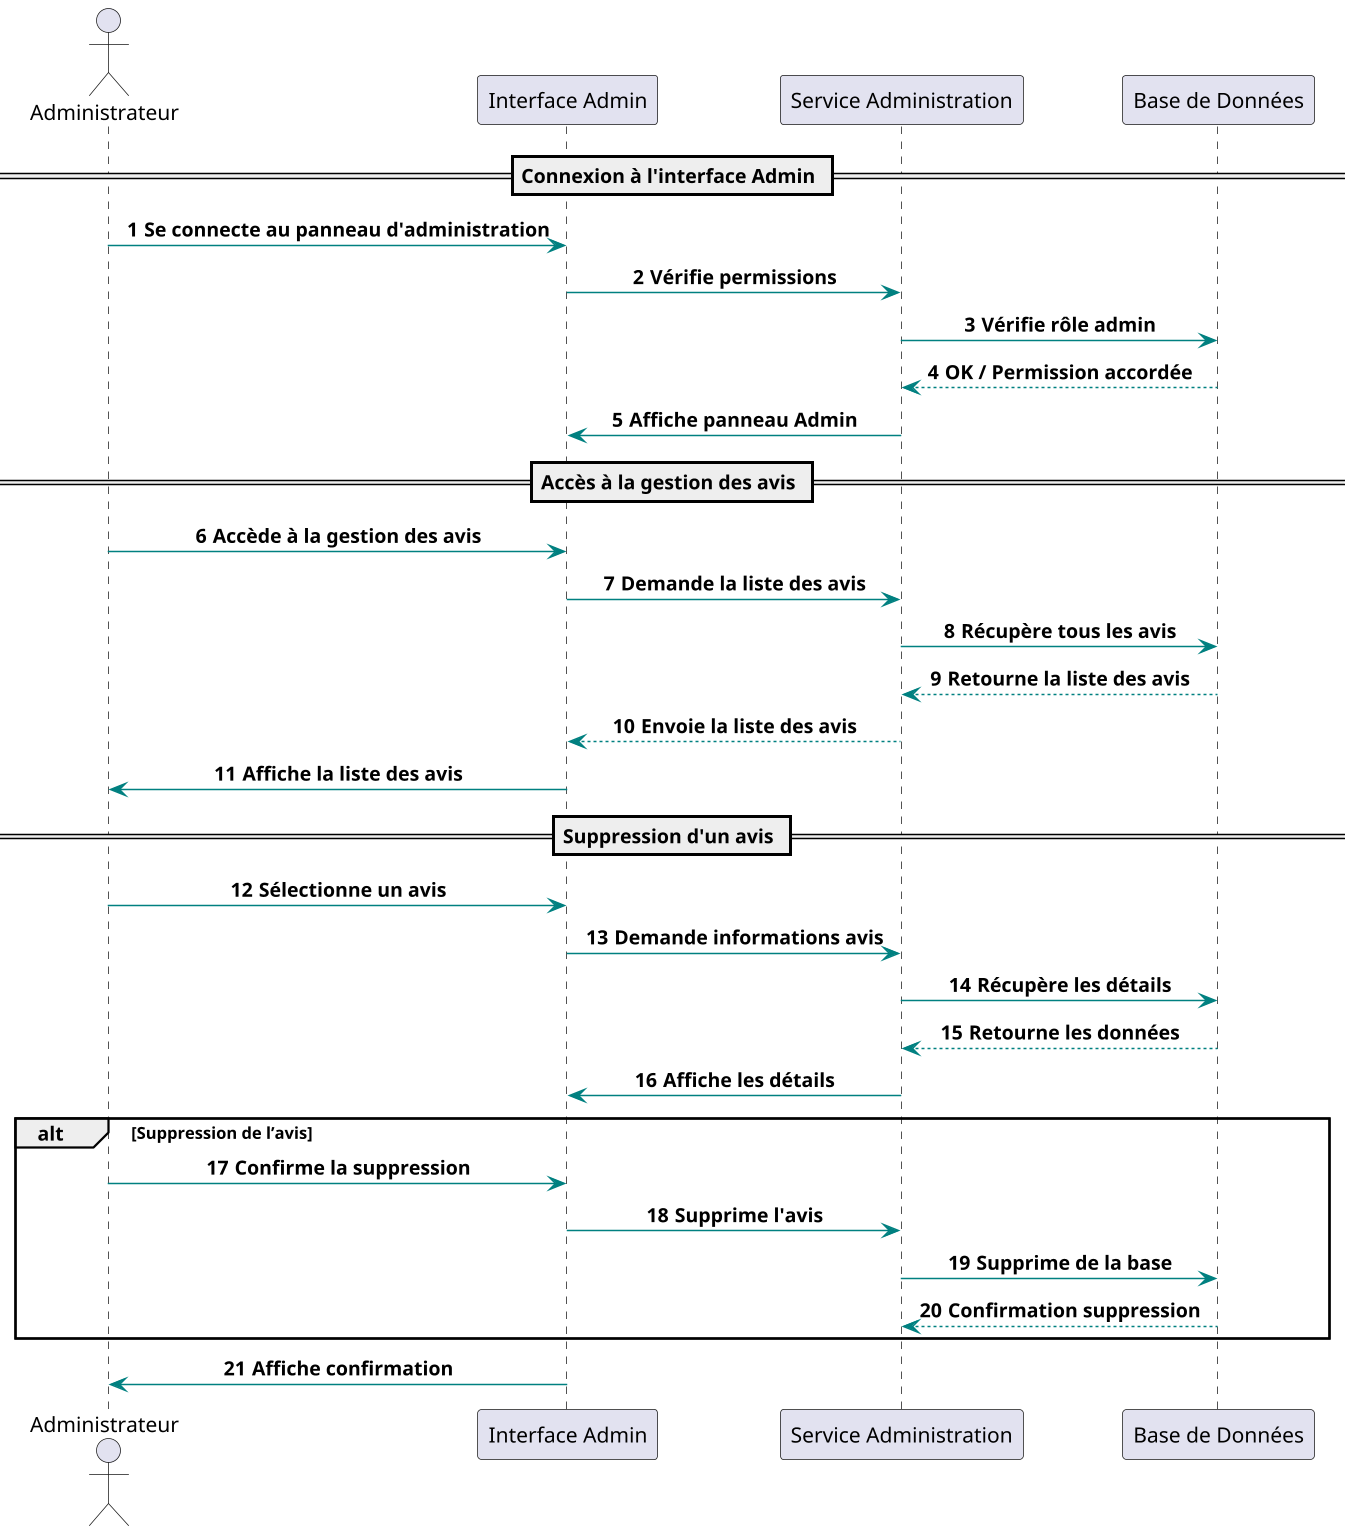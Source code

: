@startuml AdminManagementReviews
autonumber
scale 1.5
skinparam linetype ortho
skinparam sequenceArrowColor #008080
skinparam sequenceMessageAlign center

actor Administrateur
participant "Interface Admin" as UI
participant "Service Administration" as Admin
participant "Base de Données" as DB

== Connexion à l'interface Admin ==
Administrateur -> UI : <b>Se connecte au panneau d'administration
UI -> Admin : <b>Vérifie permissions
Admin -> DB : <b>Vérifie rôle admin
DB --> Admin : <b>OK / Permission accordée
Admin -> UI : <b>Affiche panneau Admin

== Accès à la gestion des avis ==
Administrateur -> UI : <b>Accède à la gestion des avis
UI -> Admin : <b>Demande la liste des avis
Admin -> DB : <b>Récupère tous les avis
DB --> Admin : <b>Retourne la liste des avis
Admin --> UI : <b>Envoie la liste des avis
UI -> Administrateur : <b>Affiche la liste des avis

== Suppression d'un avis ==
Administrateur -> UI : <b>Sélectionne un avis
UI -> Admin : <b>Demande informations avis
Admin -> DB : <b>Récupère les détails
DB --> Admin : <b>Retourne les données
Admin -> UI : <b>Affiche les détails

alt Suppression de l’avis
    Administrateur -> UI : <b>Confirme la suppression
    UI -> Admin : <b>Supprime l'avis
    Admin -> DB : <b>Supprime de la base
    DB --> Admin : <b>Confirmation suppression
end

UI -> Administrateur : <b>Affiche confirmation
@enduml